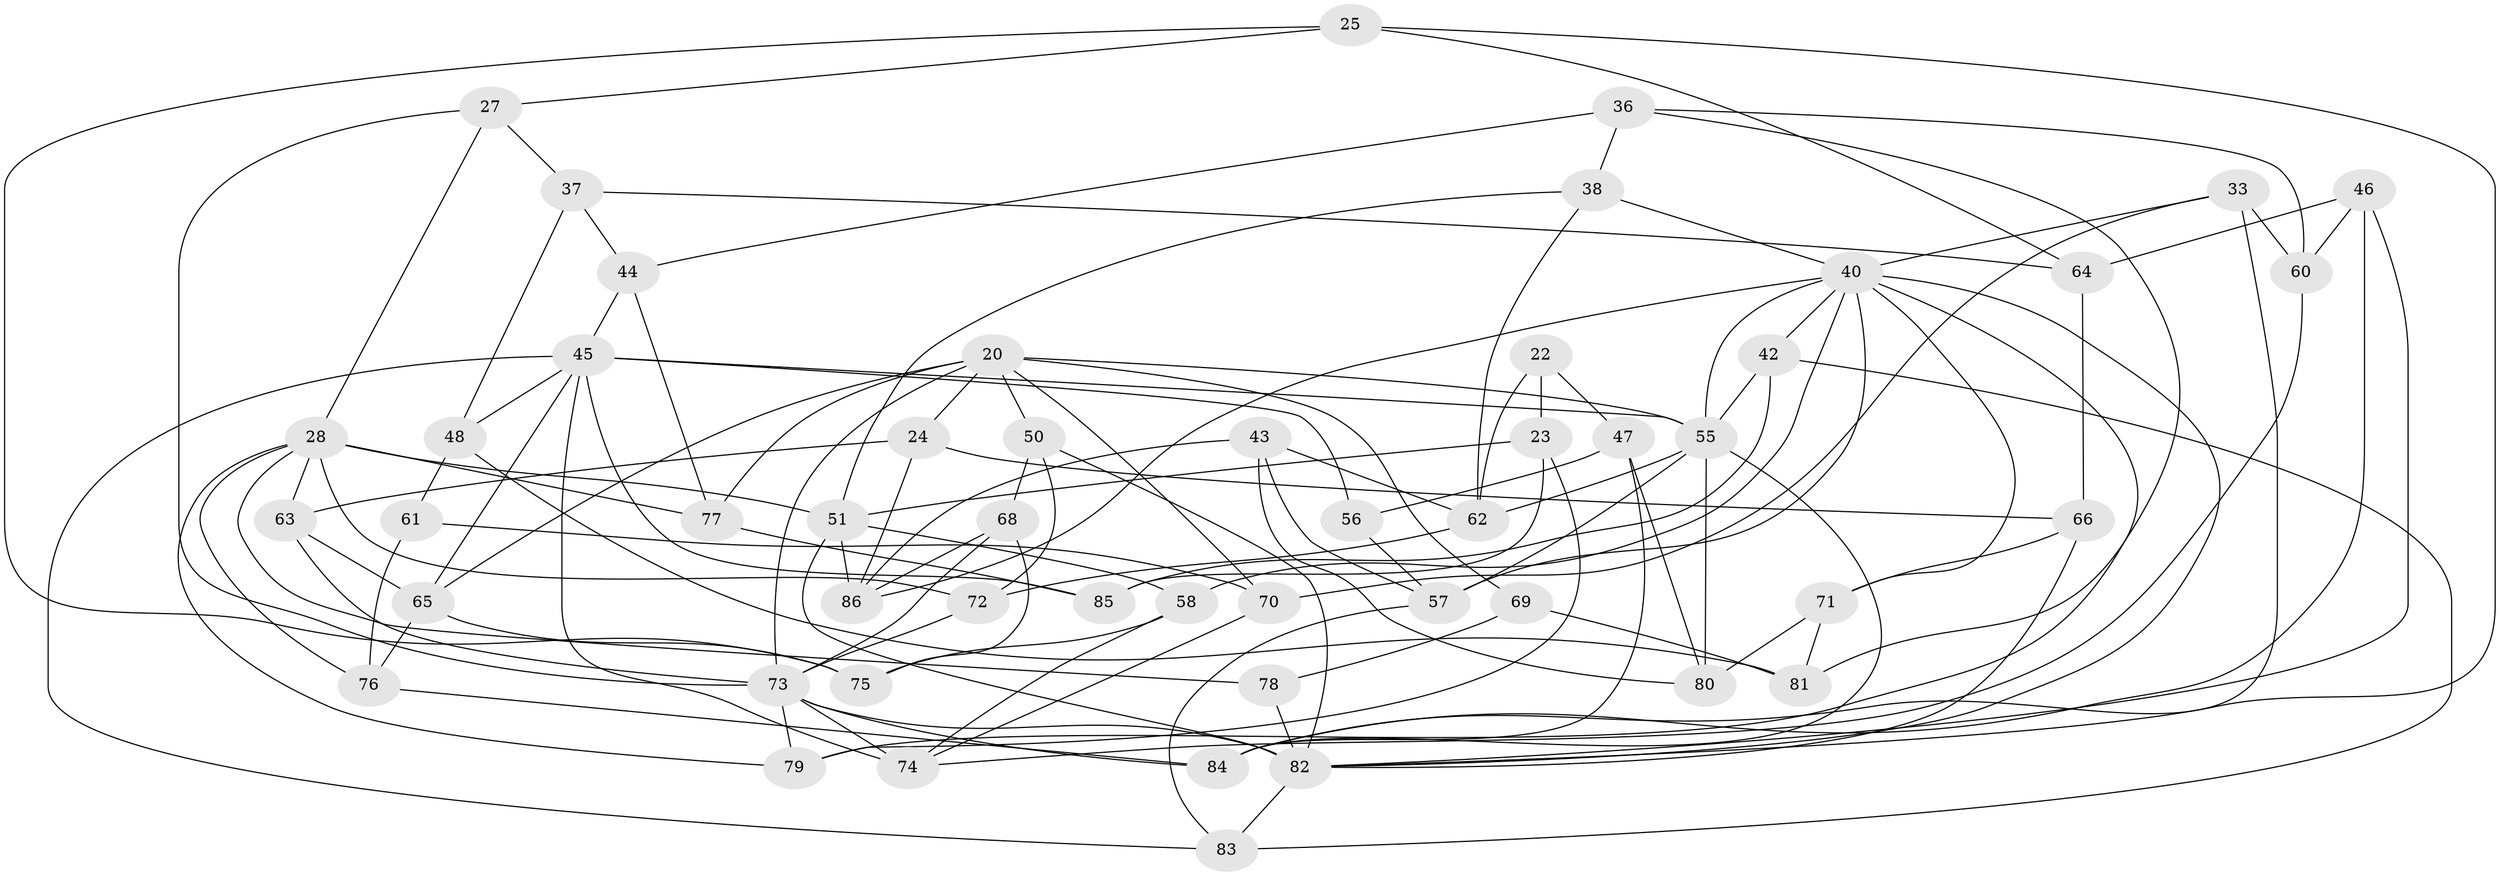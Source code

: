 // original degree distribution, {4: 1.0}
// Generated by graph-tools (version 1.1) at 2025/02/03/04/25 22:02:42]
// undirected, 51 vertices, 120 edges
graph export_dot {
graph [start="1"]
  node [color=gray90,style=filled];
  20 [super="+10+14"];
  22;
  23;
  24;
  25;
  27;
  28 [super="+26"];
  33;
  36;
  37;
  38;
  40 [super="+5+35+18"];
  42;
  43;
  44;
  45 [super="+41"];
  46;
  47;
  48 [super="+34"];
  50;
  51 [super="+17"];
  55 [super="+39"];
  56;
  57 [super="+54"];
  58;
  60;
  61;
  62 [super="+7"];
  63 [super="+19"];
  64;
  65 [super="+6"];
  66;
  68;
  69;
  70;
  71;
  72;
  73 [super="+3+21+53"];
  74 [super="+32"];
  75;
  76;
  77;
  78 [super="+31"];
  79;
  80;
  81;
  82 [super="+59+67"];
  83;
  84 [super="+29+49"];
  85;
  86 [super="+15"];
  20 -- 55;
  20 -- 65;
  20 -- 73;
  20 -- 77;
  20 -- 70;
  20 -- 24;
  20 -- 50;
  20 -- 69;
  22 -- 47;
  22 -- 62 [weight=2];
  22 -- 23;
  23 -- 85;
  23 -- 51;
  23 -- 79;
  24 -- 63;
  24 -- 66;
  24 -- 86;
  25 -- 64;
  25 -- 27;
  25 -- 75;
  25 -- 82;
  27 -- 73;
  27 -- 37;
  27 -- 28;
  28 -- 72;
  28 -- 76;
  28 -- 78;
  28 -- 63;
  28 -- 51;
  28 -- 77;
  28 -- 79;
  33 -- 70;
  33 -- 60;
  33 -- 84;
  33 -- 40;
  36 -- 60;
  36 -- 44;
  36 -- 38;
  36 -- 81;
  37 -- 64;
  37 -- 44;
  37 -- 48;
  38 -- 62;
  38 -- 51;
  38 -- 40;
  40 -- 42;
  40 -- 57;
  40 -- 86;
  40 -- 71;
  40 -- 79;
  40 -- 82;
  40 -- 58;
  40 -- 55;
  42 -- 85;
  42 -- 83;
  42 -- 55;
  43 -- 86;
  43 -- 80;
  43 -- 57;
  43 -- 62;
  44 -- 77;
  44 -- 45;
  45 -- 48 [weight=2];
  45 -- 65;
  45 -- 74;
  45 -- 83;
  45 -- 85;
  45 -- 55 [weight=2];
  45 -- 56;
  46 -- 82;
  46 -- 64;
  46 -- 60;
  46 -- 84;
  47 -- 56;
  47 -- 80;
  47 -- 84;
  48 -- 61 [weight=2];
  48 -- 81;
  50 -- 68;
  50 -- 72;
  50 -- 82;
  51 -- 82 [weight=2];
  51 -- 86 [weight=2];
  51 -- 58;
  55 -- 84 [weight=2];
  55 -- 80;
  55 -- 57;
  55 -- 62;
  56 -- 57 [weight=2];
  57 -- 83;
  58 -- 74;
  58 -- 75;
  60 -- 74;
  61 -- 76;
  61 -- 70;
  62 -- 72;
  63 -- 65 [weight=2];
  63 -- 73 [weight=2];
  64 -- 66;
  65 -- 76;
  65 -- 75;
  66 -- 71;
  66 -- 82;
  68 -- 86;
  68 -- 75;
  68 -- 73;
  69 -- 81;
  69 -- 78 [weight=2];
  70 -- 74;
  71 -- 80;
  71 -- 81;
  72 -- 73;
  73 -- 74 [weight=2];
  73 -- 79;
  73 -- 84 [weight=2];
  73 -- 82 [weight=3];
  76 -- 84;
  77 -- 85;
  78 -- 82 [weight=3];
  82 -- 83;
}
